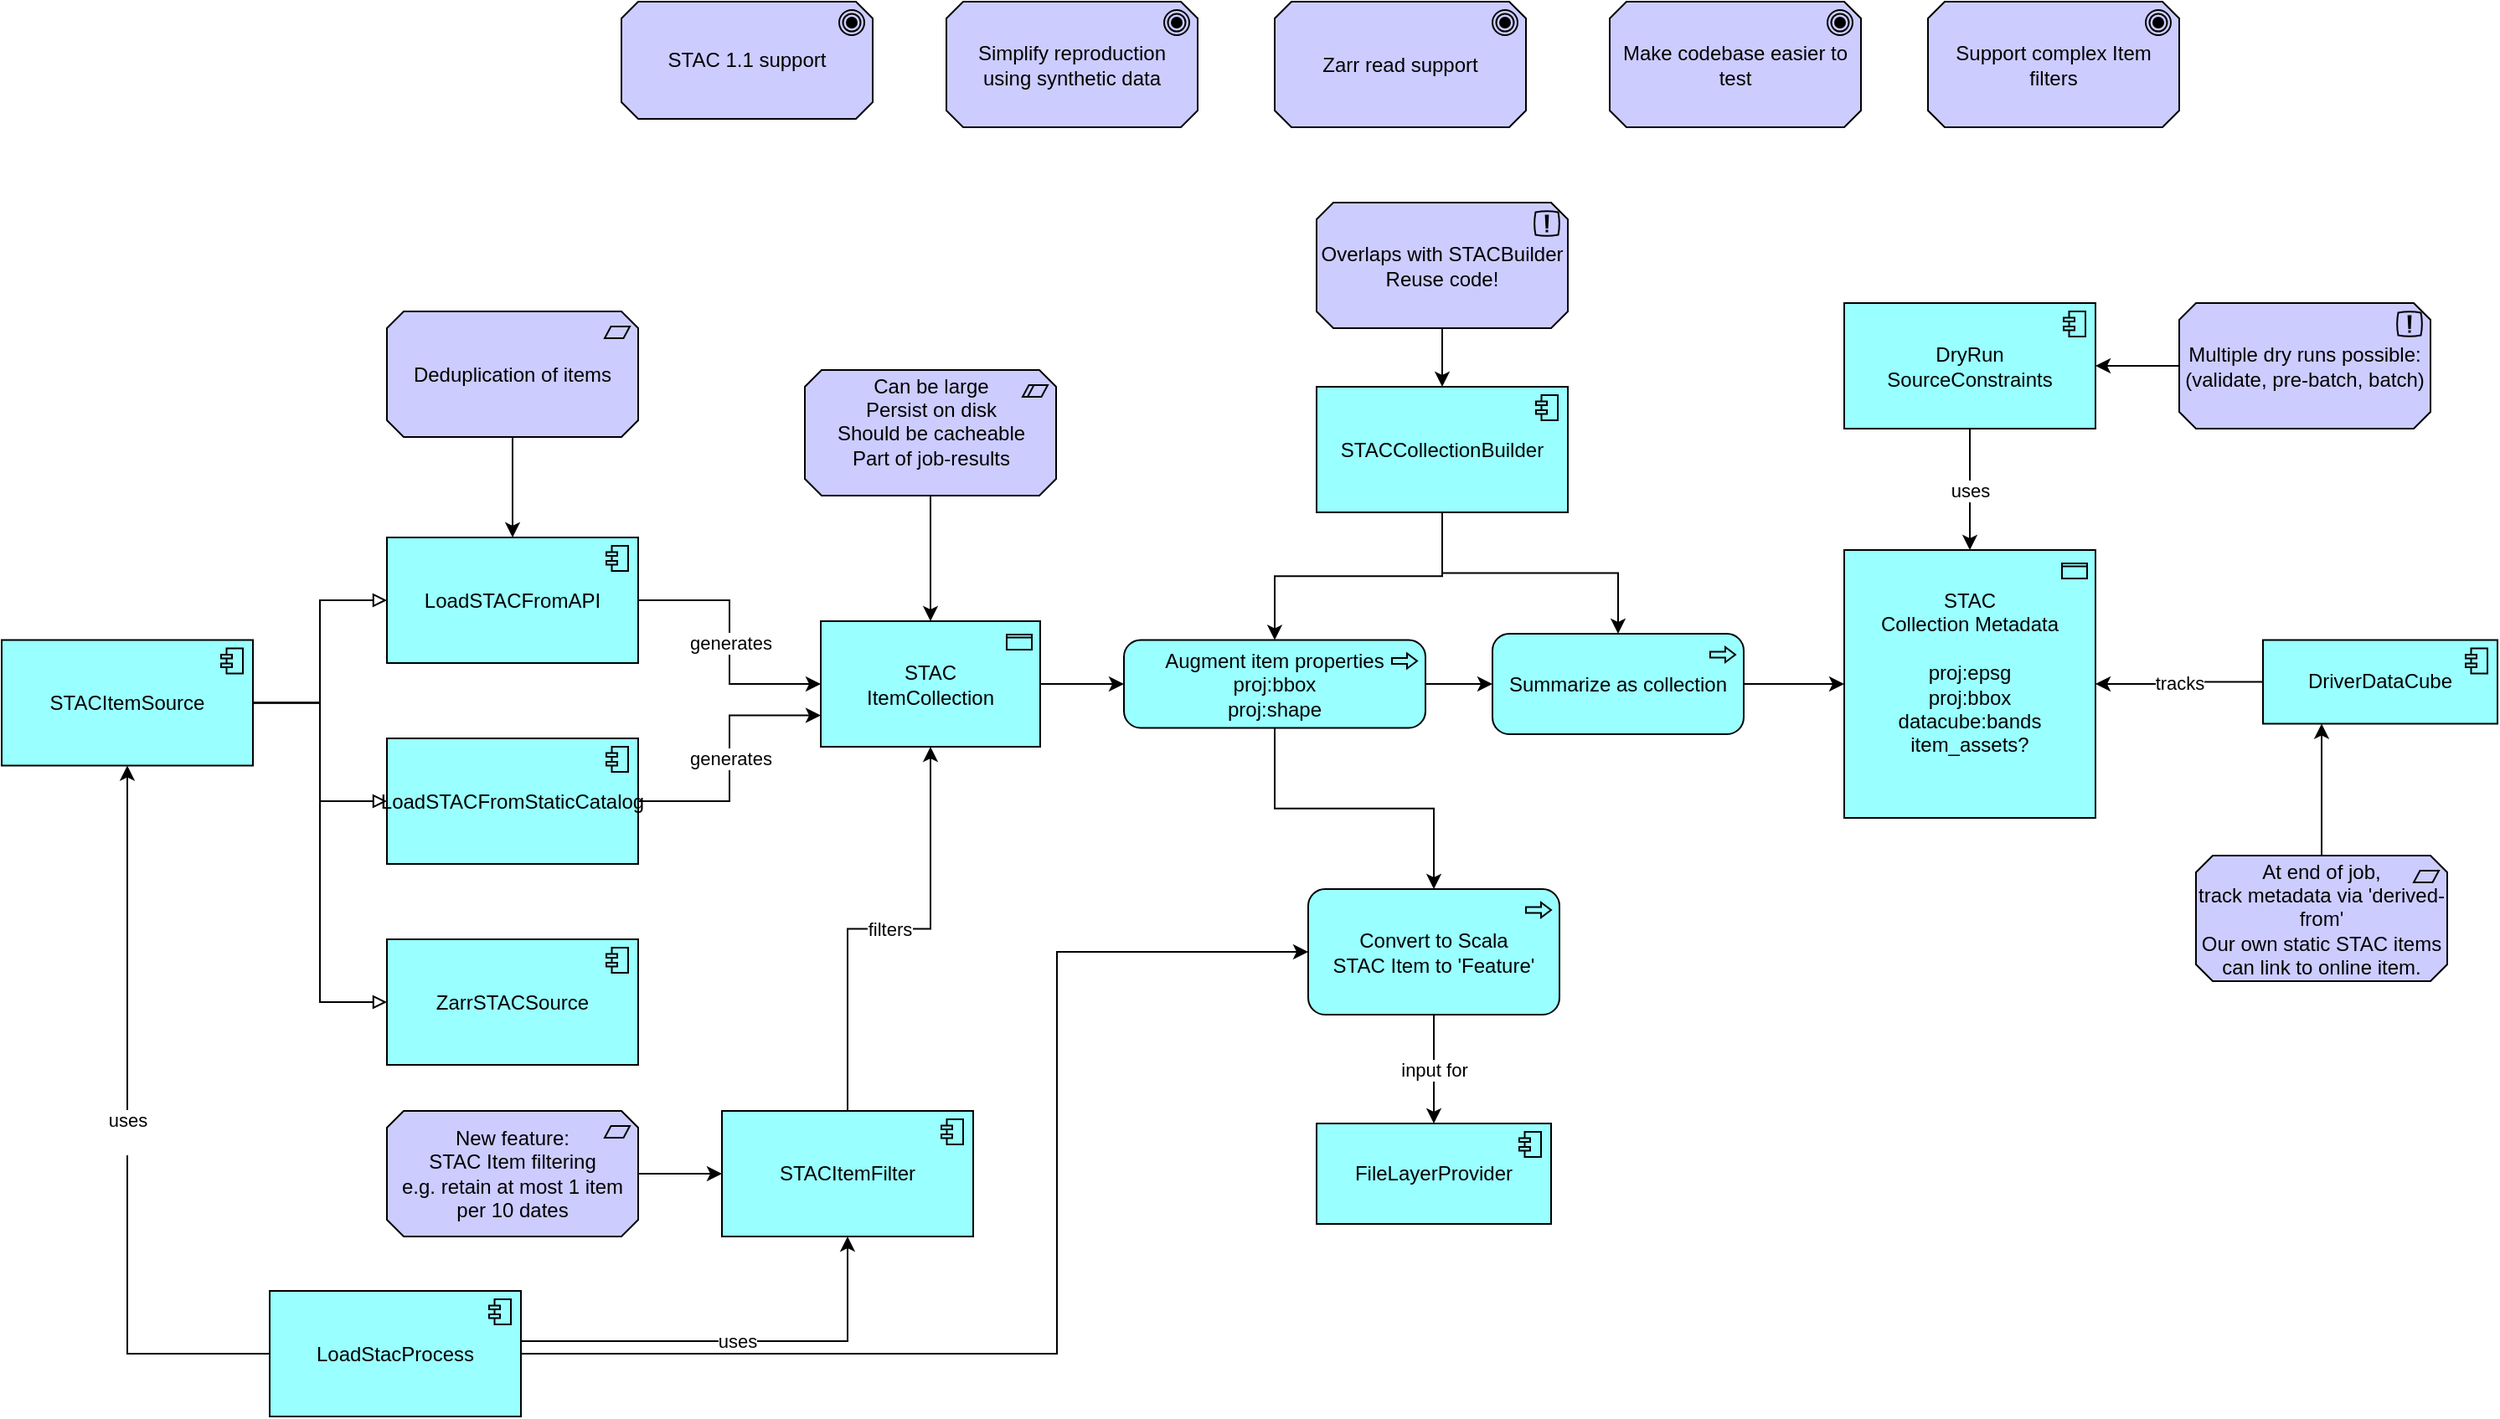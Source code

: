 <mxfile version="26.1.1">
  <diagram name="Pagina-1" id="goe-oXB3VCyJgH8RvOtW">
    <mxGraphModel dx="2901" dy="1136" grid="1" gridSize="10" guides="1" tooltips="1" connect="1" arrows="1" fold="1" page="1" pageScale="1" pageWidth="827" pageHeight="1169" math="0" shadow="0">
      <root>
        <mxCell id="0" />
        <mxCell id="1" parent="0" />
        <mxCell id="rLJY375tBITqcNEiM_px-1" value="STAC 1.1 support" style="html=1;outlineConnect=0;whiteSpace=wrap;fillColor=#CCCCFF;shape=mxgraph.archimate3.application;appType=goal;archiType=oct;" vertex="1" parent="1">
          <mxGeometry x="220" y="250" width="150" height="70" as="geometry" />
        </mxCell>
        <mxCell id="rLJY375tBITqcNEiM_px-2" value="Simplify reproduction&lt;br&gt;using synthetic data" style="html=1;outlineConnect=0;whiteSpace=wrap;fillColor=#CCCCFF;shape=mxgraph.archimate3.application;appType=goal;archiType=oct;" vertex="1" parent="1">
          <mxGeometry x="414" y="250" width="150" height="75" as="geometry" />
        </mxCell>
        <mxCell id="rLJY375tBITqcNEiM_px-3" value="Zarr read support" style="html=1;outlineConnect=0;whiteSpace=wrap;fillColor=#CCCCFF;shape=mxgraph.archimate3.application;appType=goal;archiType=oct;" vertex="1" parent="1">
          <mxGeometry x="610" y="250" width="150" height="75" as="geometry" />
        </mxCell>
        <mxCell id="rLJY375tBITqcNEiM_px-4" value="Make codebase easier to test" style="html=1;outlineConnect=0;whiteSpace=wrap;fillColor=#CCCCFF;shape=mxgraph.archimate3.application;appType=goal;archiType=oct;" vertex="1" parent="1">
          <mxGeometry x="810" y="250" width="150" height="75" as="geometry" />
        </mxCell>
        <mxCell id="rLJY375tBITqcNEiM_px-8" value="generates" style="edgeStyle=orthogonalEdgeStyle;rounded=0;orthogonalLoop=1;jettySize=auto;html=1;" edge="1" parent="1" source="rLJY375tBITqcNEiM_px-5" target="rLJY375tBITqcNEiM_px-7">
          <mxGeometry relative="1" as="geometry" />
        </mxCell>
        <mxCell id="rLJY375tBITqcNEiM_px-5" value="LoadSTACFromAPI" style="html=1;outlineConnect=0;whiteSpace=wrap;fillColor=#99ffff;shape=mxgraph.archimate3.application;appType=comp;archiType=square;" vertex="1" parent="1">
          <mxGeometry x="80" y="570" width="150" height="75" as="geometry" />
        </mxCell>
        <mxCell id="rLJY375tBITqcNEiM_px-6" value="LoadSTACFromStaticCatalog" style="html=1;outlineConnect=0;whiteSpace=wrap;fillColor=#99ffff;shape=mxgraph.archimate3.application;appType=comp;archiType=square;" vertex="1" parent="1">
          <mxGeometry x="80" y="690" width="150" height="75" as="geometry" />
        </mxCell>
        <mxCell id="rLJY375tBITqcNEiM_px-7" value="STAC&lt;br&gt;ItemCollection" style="html=1;outlineConnect=0;whiteSpace=wrap;fillColor=#99ffff;shape=mxgraph.archimate3.application;appType=passive;archiType=square;" vertex="1" parent="1">
          <mxGeometry x="339" y="620" width="131" height="75" as="geometry" />
        </mxCell>
        <mxCell id="rLJY375tBITqcNEiM_px-9" value="generates" style="edgeStyle=orthogonalEdgeStyle;rounded=0;orthogonalLoop=1;jettySize=auto;html=1;entryX=0;entryY=0.75;entryDx=0;entryDy=0;entryPerimeter=0;" edge="1" parent="1" source="rLJY375tBITqcNEiM_px-6" target="rLJY375tBITqcNEiM_px-7">
          <mxGeometry relative="1" as="geometry" />
        </mxCell>
        <mxCell id="rLJY375tBITqcNEiM_px-12" style="edgeStyle=orthogonalEdgeStyle;rounded=0;orthogonalLoop=1;jettySize=auto;html=1;" edge="1" parent="1" source="rLJY375tBITqcNEiM_px-11" target="rLJY375tBITqcNEiM_px-7">
          <mxGeometry relative="1" as="geometry" />
        </mxCell>
        <mxCell id="rLJY375tBITqcNEiM_px-11" value="Can be large&lt;br&gt;Persist on disk&lt;div&gt;Should be cacheable&lt;br&gt;Part of job-results&lt;/div&gt;&lt;div&gt;&lt;br&gt;&lt;/div&gt;" style="html=1;outlineConnect=0;whiteSpace=wrap;fillColor=#CCCCFF;shape=mxgraph.archimate3.application;appType=constraint;archiType=oct;" vertex="1" parent="1">
          <mxGeometry x="329.5" y="470" width="150" height="75" as="geometry" />
        </mxCell>
        <mxCell id="rLJY375tBITqcNEiM_px-16" style="edgeStyle=orthogonalEdgeStyle;rounded=0;orthogonalLoop=1;jettySize=auto;html=1;" edge="1" parent="1" source="rLJY375tBITqcNEiM_px-13" target="rLJY375tBITqcNEiM_px-14">
          <mxGeometry relative="1" as="geometry" />
        </mxCell>
        <mxCell id="rLJY375tBITqcNEiM_px-35" style="edgeStyle=orthogonalEdgeStyle;rounded=0;orthogonalLoop=1;jettySize=auto;html=1;" edge="1" parent="1" source="rLJY375tBITqcNEiM_px-13" target="rLJY375tBITqcNEiM_px-21">
          <mxGeometry relative="1" as="geometry" />
        </mxCell>
        <mxCell id="rLJY375tBITqcNEiM_px-13" value="STACCollectionBuilder" style="html=1;outlineConnect=0;whiteSpace=wrap;fillColor=#99ffff;shape=mxgraph.archimate3.application;appType=comp;archiType=square;" vertex="1" parent="1">
          <mxGeometry x="635" y="480" width="150" height="75" as="geometry" />
        </mxCell>
        <mxCell id="rLJY375tBITqcNEiM_px-18" style="edgeStyle=orthogonalEdgeStyle;rounded=0;orthogonalLoop=1;jettySize=auto;html=1;" edge="1" parent="1" source="rLJY375tBITqcNEiM_px-14" target="rLJY375tBITqcNEiM_px-17">
          <mxGeometry relative="1" as="geometry" />
        </mxCell>
        <mxCell id="rLJY375tBITqcNEiM_px-14" value="Summarize as collection" style="html=1;outlineConnect=0;whiteSpace=wrap;fillColor=#99ffff;shape=mxgraph.archimate3.application;appType=proc;archiType=rounded;" vertex="1" parent="1">
          <mxGeometry x="740" y="627.5" width="150" height="60" as="geometry" />
        </mxCell>
        <mxCell id="rLJY375tBITqcNEiM_px-17" value="STAC &lt;br&gt;Collection Metadata&lt;br&gt;&lt;br&gt;proj:epsg&lt;br&gt;proj:bbox&lt;br&gt;datacube:bands&lt;br&gt;item_assets?&lt;div&gt;&lt;br/&gt;&lt;/div&gt;" style="html=1;outlineConnect=0;whiteSpace=wrap;fillColor=#99ffff;shape=mxgraph.archimate3.application;appType=passive;archiType=square;" vertex="1" parent="1">
          <mxGeometry x="950" y="577.5" width="150" height="160" as="geometry" />
        </mxCell>
        <mxCell id="rLJY375tBITqcNEiM_px-23" style="edgeStyle=orthogonalEdgeStyle;rounded=0;orthogonalLoop=1;jettySize=auto;html=1;" edge="1" parent="1" source="rLJY375tBITqcNEiM_px-21" target="rLJY375tBITqcNEiM_px-14">
          <mxGeometry relative="1" as="geometry" />
        </mxCell>
        <mxCell id="rLJY375tBITqcNEiM_px-30" style="edgeStyle=orthogonalEdgeStyle;rounded=0;orthogonalLoop=1;jettySize=auto;html=1;" edge="1" parent="1" source="rLJY375tBITqcNEiM_px-21" target="rLJY375tBITqcNEiM_px-29">
          <mxGeometry relative="1" as="geometry" />
        </mxCell>
        <mxCell id="rLJY375tBITqcNEiM_px-21" value="Augment item properties&lt;br&gt;proj:bbox&lt;br&gt;proj:shape" style="html=1;outlineConnect=0;whiteSpace=wrap;fillColor=#99ffff;shape=mxgraph.archimate3.application;appType=proc;archiType=rounded;" vertex="1" parent="1">
          <mxGeometry x="520" y="631.25" width="180" height="52.5" as="geometry" />
        </mxCell>
        <mxCell id="rLJY375tBITqcNEiM_px-22" style="edgeStyle=orthogonalEdgeStyle;rounded=0;orthogonalLoop=1;jettySize=auto;html=1;entryX=0;entryY=0.5;entryDx=0;entryDy=0;entryPerimeter=0;" edge="1" parent="1" source="rLJY375tBITqcNEiM_px-7" target="rLJY375tBITqcNEiM_px-21">
          <mxGeometry relative="1" as="geometry" />
        </mxCell>
        <mxCell id="rLJY375tBITqcNEiM_px-24" value="Deduplication of items" style="html=1;outlineConnect=0;whiteSpace=wrap;fillColor=#CCCCFF;shape=mxgraph.archimate3.application;appType=requirement;archiType=oct;" vertex="1" parent="1">
          <mxGeometry x="80" y="435" width="150" height="75" as="geometry" />
        </mxCell>
        <mxCell id="rLJY375tBITqcNEiM_px-25" style="edgeStyle=orthogonalEdgeStyle;rounded=0;orthogonalLoop=1;jettySize=auto;html=1;entryX=0.5;entryY=0;entryDx=0;entryDy=0;entryPerimeter=0;" edge="1" parent="1" source="rLJY375tBITqcNEiM_px-24" target="rLJY375tBITqcNEiM_px-5">
          <mxGeometry relative="1" as="geometry" />
        </mxCell>
        <mxCell id="rLJY375tBITqcNEiM_px-27" value="uses" style="edgeStyle=orthogonalEdgeStyle;rounded=0;orthogonalLoop=1;jettySize=auto;html=1;" edge="1" parent="1" source="rLJY375tBITqcNEiM_px-26" target="rLJY375tBITqcNEiM_px-17">
          <mxGeometry relative="1" as="geometry" />
        </mxCell>
        <mxCell id="rLJY375tBITqcNEiM_px-26" value="DryRun&lt;br&gt;SourceConstraints" style="html=1;outlineConnect=0;whiteSpace=wrap;fillColor=#99ffff;shape=mxgraph.archimate3.application;appType=comp;archiType=square;" vertex="1" parent="1">
          <mxGeometry x="950" y="430" width="150" height="75" as="geometry" />
        </mxCell>
        <mxCell id="rLJY375tBITqcNEiM_px-28" value="FileLayerProvider" style="html=1;outlineConnect=0;whiteSpace=wrap;fillColor=#99ffff;shape=mxgraph.archimate3.application;appType=comp;archiType=square;" vertex="1" parent="1">
          <mxGeometry x="635" y="920" width="140" height="60" as="geometry" />
        </mxCell>
        <mxCell id="rLJY375tBITqcNEiM_px-31" value="input for" style="edgeStyle=orthogonalEdgeStyle;rounded=0;orthogonalLoop=1;jettySize=auto;html=1;" edge="1" parent="1" source="rLJY375tBITqcNEiM_px-29" target="rLJY375tBITqcNEiM_px-28">
          <mxGeometry relative="1" as="geometry" />
        </mxCell>
        <mxCell id="rLJY375tBITqcNEiM_px-29" value="Convert to Scala&lt;br&gt;STAC Item to &#39;Feature&#39;" style="html=1;outlineConnect=0;whiteSpace=wrap;fillColor=#99ffff;shape=mxgraph.archimate3.application;appType=proc;archiType=rounded;" vertex="1" parent="1">
          <mxGeometry x="630" y="780" width="150" height="75" as="geometry" />
        </mxCell>
        <mxCell id="rLJY375tBITqcNEiM_px-55" value="uses" style="edgeStyle=orthogonalEdgeStyle;rounded=0;orthogonalLoop=1;jettySize=auto;html=1;" edge="1" parent="1" source="rLJY375tBITqcNEiM_px-32" target="rLJY375tBITqcNEiM_px-53">
          <mxGeometry relative="1" as="geometry">
            <Array as="points">
              <mxPoint x="355" y="1050" />
            </Array>
          </mxGeometry>
        </mxCell>
        <mxCell id="rLJY375tBITqcNEiM_px-32" value="LoadStacProcess" style="html=1;outlineConnect=0;whiteSpace=wrap;fillColor=#99ffff;shape=mxgraph.archimate3.application;appType=comp;archiType=square;" vertex="1" parent="1">
          <mxGeometry x="10" y="1020" width="150" height="75" as="geometry" />
        </mxCell>
        <mxCell id="rLJY375tBITqcNEiM_px-39" value="tracks" style="edgeStyle=orthogonalEdgeStyle;rounded=0;orthogonalLoop=1;jettySize=auto;html=1;" edge="1" parent="1" source="rLJY375tBITqcNEiM_px-36" target="rLJY375tBITqcNEiM_px-17">
          <mxGeometry relative="1" as="geometry" />
        </mxCell>
        <mxCell id="rLJY375tBITqcNEiM_px-36" value="DriverDataCube" style="html=1;outlineConnect=0;whiteSpace=wrap;fillColor=#99ffff;shape=mxgraph.archimate3.application;appType=comp;archiType=square;" vertex="1" parent="1">
          <mxGeometry x="1200" y="631.25" width="140" height="50" as="geometry" />
        </mxCell>
        <mxCell id="rLJY375tBITqcNEiM_px-40" value="At end of job,&lt;br&gt;track metadata via &#39;derived-from&#39;&lt;br&gt;Our own static STAC items can link to online item." style="html=1;outlineConnect=0;whiteSpace=wrap;fillColor=#CCCCFF;shape=mxgraph.archimate3.application;appType=requirement;archiType=oct;" vertex="1" parent="1">
          <mxGeometry x="1160" y="760" width="150" height="75" as="geometry" />
        </mxCell>
        <mxCell id="rLJY375tBITqcNEiM_px-41" style="edgeStyle=orthogonalEdgeStyle;rounded=0;orthogonalLoop=1;jettySize=auto;html=1;entryX=0.25;entryY=1;entryDx=0;entryDy=0;entryPerimeter=0;" edge="1" parent="1" source="rLJY375tBITqcNEiM_px-40" target="rLJY375tBITqcNEiM_px-36">
          <mxGeometry relative="1" as="geometry" />
        </mxCell>
        <mxCell id="rLJY375tBITqcNEiM_px-43" style="edgeStyle=orthogonalEdgeStyle;rounded=0;orthogonalLoop=1;jettySize=auto;html=1;" edge="1" parent="1" source="rLJY375tBITqcNEiM_px-42" target="rLJY375tBITqcNEiM_px-13">
          <mxGeometry relative="1" as="geometry" />
        </mxCell>
        <mxCell id="rLJY375tBITqcNEiM_px-42" value="Overlaps with STACBuilder&lt;br&gt;Reuse code!" style="html=1;outlineConnect=0;whiteSpace=wrap;fillColor=#CCCCFF;shape=mxgraph.archimate3.application;appType=principle;archiType=oct;" vertex="1" parent="1">
          <mxGeometry x="635" y="370" width="150" height="75" as="geometry" />
        </mxCell>
        <mxCell id="rLJY375tBITqcNEiM_px-46" style="edgeStyle=orthogonalEdgeStyle;rounded=0;orthogonalLoop=1;jettySize=auto;html=1;endArrow=block;endFill=0;" edge="1" parent="1" source="rLJY375tBITqcNEiM_px-45" target="rLJY375tBITqcNEiM_px-6">
          <mxGeometry relative="1" as="geometry" />
        </mxCell>
        <mxCell id="rLJY375tBITqcNEiM_px-47" style="edgeStyle=orthogonalEdgeStyle;rounded=0;orthogonalLoop=1;jettySize=auto;html=1;endArrow=block;endFill=0;" edge="1" parent="1" source="rLJY375tBITqcNEiM_px-45" target="rLJY375tBITqcNEiM_px-5">
          <mxGeometry relative="1" as="geometry" />
        </mxCell>
        <mxCell id="rLJY375tBITqcNEiM_px-45" value="STACItemSource" style="html=1;outlineConnect=0;whiteSpace=wrap;fillColor=#99ffff;shape=mxgraph.archimate3.application;appType=comp;archiType=square;" vertex="1" parent="1">
          <mxGeometry x="-150" y="631.25" width="150" height="75" as="geometry" />
        </mxCell>
        <mxCell id="rLJY375tBITqcNEiM_px-48" value="uses&lt;div&gt;&lt;br&gt;&lt;/div&gt;" style="edgeStyle=orthogonalEdgeStyle;rounded=0;orthogonalLoop=1;jettySize=auto;html=1;entryX=0.5;entryY=1;entryDx=0;entryDy=0;entryPerimeter=0;" edge="1" parent="1" source="rLJY375tBITqcNEiM_px-32" target="rLJY375tBITqcNEiM_px-45">
          <mxGeometry relative="1" as="geometry" />
        </mxCell>
        <mxCell id="rLJY375tBITqcNEiM_px-50" style="edgeStyle=orthogonalEdgeStyle;rounded=0;orthogonalLoop=1;jettySize=auto;html=1;" edge="1" parent="1" source="rLJY375tBITqcNEiM_px-49" target="rLJY375tBITqcNEiM_px-26">
          <mxGeometry relative="1" as="geometry" />
        </mxCell>
        <mxCell id="rLJY375tBITqcNEiM_px-49" value="Multiple dry runs possible:&lt;br&gt;(validate, pre-batch, batch)" style="html=1;outlineConnect=0;whiteSpace=wrap;fillColor=#CCCCFF;shape=mxgraph.archimate3.application;appType=principle;archiType=oct;" vertex="1" parent="1">
          <mxGeometry x="1150" y="430" width="150" height="75" as="geometry" />
        </mxCell>
        <mxCell id="rLJY375tBITqcNEiM_px-51" value="ZarrSTACSource" style="html=1;outlineConnect=0;whiteSpace=wrap;fillColor=#99ffff;shape=mxgraph.archimate3.application;appType=comp;archiType=square;" vertex="1" parent="1">
          <mxGeometry x="80" y="810" width="150" height="75" as="geometry" />
        </mxCell>
        <mxCell id="rLJY375tBITqcNEiM_px-52" style="edgeStyle=orthogonalEdgeStyle;rounded=0;orthogonalLoop=1;jettySize=auto;html=1;entryX=0;entryY=0.5;entryDx=0;entryDy=0;entryPerimeter=0;endArrow=block;endFill=0;" edge="1" parent="1" source="rLJY375tBITqcNEiM_px-45" target="rLJY375tBITqcNEiM_px-51">
          <mxGeometry relative="1" as="geometry" />
        </mxCell>
        <mxCell id="rLJY375tBITqcNEiM_px-56" value="filters" style="edgeStyle=orthogonalEdgeStyle;rounded=0;orthogonalLoop=1;jettySize=auto;html=1;" edge="1" parent="1" source="rLJY375tBITqcNEiM_px-53" target="rLJY375tBITqcNEiM_px-7">
          <mxGeometry relative="1" as="geometry" />
        </mxCell>
        <mxCell id="rLJY375tBITqcNEiM_px-53" value="STACItemFilter" style="html=1;outlineConnect=0;whiteSpace=wrap;fillColor=#99ffff;shape=mxgraph.archimate3.application;appType=comp;archiType=square;" vertex="1" parent="1">
          <mxGeometry x="280" y="912.5" width="150" height="75" as="geometry" />
        </mxCell>
        <mxCell id="rLJY375tBITqcNEiM_px-58" style="edgeStyle=orthogonalEdgeStyle;rounded=0;orthogonalLoop=1;jettySize=auto;html=1;entryX=0;entryY=0.5;entryDx=0;entryDy=0;entryPerimeter=0;" edge="1" parent="1" source="rLJY375tBITqcNEiM_px-32" target="rLJY375tBITqcNEiM_px-29">
          <mxGeometry relative="1" as="geometry">
            <Array as="points">
              <mxPoint x="480" y="1058" />
              <mxPoint x="480" y="818" />
            </Array>
          </mxGeometry>
        </mxCell>
        <mxCell id="rLJY375tBITqcNEiM_px-59" value="Support complex Item&lt;br&gt;filters" style="html=1;outlineConnect=0;whiteSpace=wrap;fillColor=#CCCCFF;shape=mxgraph.archimate3.application;appType=goal;archiType=oct;" vertex="1" parent="1">
          <mxGeometry x="1000" y="250" width="150" height="75" as="geometry" />
        </mxCell>
        <mxCell id="rLJY375tBITqcNEiM_px-60" value="New feature:&lt;br&gt;STAC Item filtering&lt;br&gt;e.g. retain at most 1 item per 10 dates" style="html=1;outlineConnect=0;whiteSpace=wrap;fillColor=#CCCCFF;shape=mxgraph.archimate3.application;appType=requirement;archiType=oct;" vertex="1" parent="1">
          <mxGeometry x="80" y="912.5" width="150" height="75" as="geometry" />
        </mxCell>
        <mxCell id="rLJY375tBITqcNEiM_px-61" style="edgeStyle=orthogonalEdgeStyle;rounded=0;orthogonalLoop=1;jettySize=auto;html=1;entryX=0;entryY=0.5;entryDx=0;entryDy=0;entryPerimeter=0;" edge="1" parent="1" source="rLJY375tBITqcNEiM_px-60" target="rLJY375tBITqcNEiM_px-53">
          <mxGeometry relative="1" as="geometry" />
        </mxCell>
      </root>
    </mxGraphModel>
  </diagram>
</mxfile>

